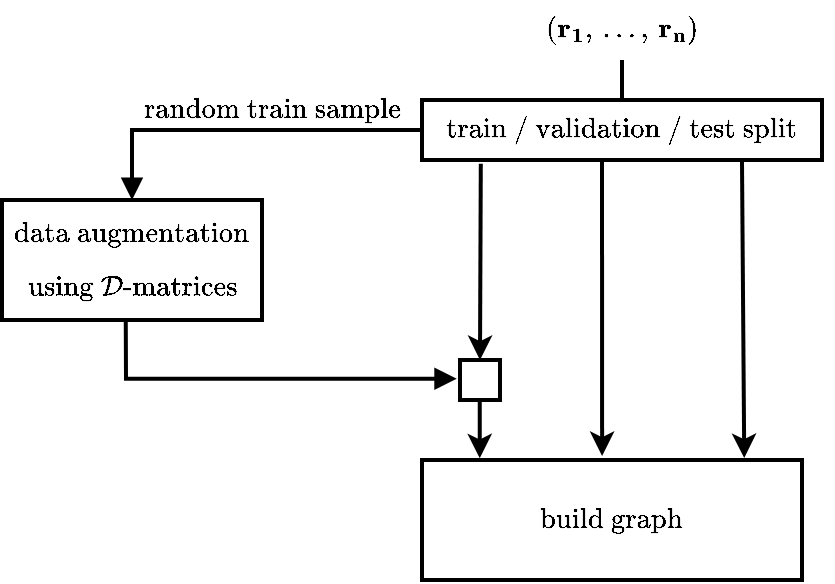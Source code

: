 <mxfile version="27.2.0">
  <diagram name="Seite-1" id="-V9tJqXv5gJhkWXiTZhJ">
    <mxGraphModel dx="1531" dy="374" grid="1" gridSize="10" guides="1" tooltips="1" connect="1" arrows="1" fold="1" page="1" pageScale="1" pageWidth="827" pageHeight="1169" math="1" shadow="0">
      <root>
        <mxCell id="0" />
        <mxCell id="1" parent="0" />
        <mxCell id="IKXKUZDHcRSDr-55oXrN-7" value="" style="edgeStyle=orthogonalEdgeStyle;rounded=0;orthogonalLoop=1;jettySize=auto;html=1;endArrow=block;endFill=1;strokeWidth=2;" edge="1" parent="1" source="IKXKUZDHcRSDr-55oXrN-1" target="IKXKUZDHcRSDr-55oXrN-6">
          <mxGeometry relative="1" as="geometry" />
        </mxCell>
        <mxCell id="IKXKUZDHcRSDr-55oXrN-1" value="$$\text{train / validation / test split} $$" style="rounded=0;whiteSpace=wrap;html=1;strokeWidth=2;" vertex="1" parent="1">
          <mxGeometry x="200" y="90" width="200" height="30" as="geometry" />
        </mxCell>
        <mxCell id="IKXKUZDHcRSDr-55oXrN-3" value="$$(\mathbf{r_1},\,\dots,\,\mathbf{r_n})$$" style="text;html=1;align=center;verticalAlign=middle;whiteSpace=wrap;rounded=0;strokeWidth=2;" vertex="1" parent="1">
          <mxGeometry x="255" y="40" width="90" height="30" as="geometry" />
        </mxCell>
        <mxCell id="IKXKUZDHcRSDr-55oXrN-4" value="" style="endArrow=none;html=1;rounded=0;entryX=0.5;entryY=0;entryDx=0;entryDy=0;exitX=0.5;exitY=1;exitDx=0;exitDy=0;strokeWidth=2;" edge="1" parent="1" source="IKXKUZDHcRSDr-55oXrN-3">
          <mxGeometry width="50" height="50" relative="1" as="geometry">
            <mxPoint x="430" y="180" as="sourcePoint" />
            <mxPoint x="300" y="90" as="targetPoint" />
          </mxGeometry>
        </mxCell>
        <mxCell id="IKXKUZDHcRSDr-55oXrN-6" value="$$\text{data augmentation}$$&lt;div&gt;$$\text{using } \mathcal{D} \text{-matrices}$$&lt;/div&gt;" style="rounded=0;whiteSpace=wrap;html=1;strokeWidth=2;" vertex="1" parent="1">
          <mxGeometry x="-10" y="140" width="130" height="60" as="geometry" />
        </mxCell>
        <mxCell id="IKXKUZDHcRSDr-55oXrN-10" value="$$\text{random train sample}$$" style="text;strokeColor=none;align=center;fillColor=none;html=1;verticalAlign=middle;whiteSpace=wrap;rounded=0;strokeWidth=2;" vertex="1" parent="1">
          <mxGeometry x="72.5" y="80" width="105" height="30" as="geometry" />
        </mxCell>
        <mxCell id="IKXKUZDHcRSDr-55oXrN-19" value="" style="whiteSpace=wrap;html=1;aspect=fixed;strokeWidth=2;" vertex="1" parent="1">
          <mxGeometry x="219" y="220" width="20" height="20" as="geometry" />
        </mxCell>
        <mxCell id="IKXKUZDHcRSDr-55oXrN-20" value="" style="edgeStyle=elbowEdgeStyle;rounded=0;orthogonalLoop=1;jettySize=auto;html=1;endArrow=block;endFill=1;strokeWidth=2;entryX=-0.081;entryY=0.467;entryDx=0;entryDy=0;entryPerimeter=0;exitX=0.476;exitY=1.001;exitDx=0;exitDy=0;exitPerimeter=0;" edge="1" parent="1" source="IKXKUZDHcRSDr-55oXrN-6" target="IKXKUZDHcRSDr-55oXrN-19">
          <mxGeometry relative="1" as="geometry">
            <mxPoint x="185" y="230" as="sourcePoint" />
            <mxPoint x="40" y="265" as="targetPoint" />
            <Array as="points">
              <mxPoint x="52" y="210" />
            </Array>
          </mxGeometry>
        </mxCell>
        <mxCell id="IKXKUZDHcRSDr-55oXrN-22" value="" style="endArrow=classic;html=1;rounded=0;exitX=0.147;exitY=1.061;exitDx=0;exitDy=0;exitPerimeter=0;entryX=0.5;entryY=0;entryDx=0;entryDy=0;strokeWidth=2;" edge="1" parent="1" source="IKXKUZDHcRSDr-55oXrN-1">
          <mxGeometry width="50" height="50" relative="1" as="geometry">
            <mxPoint x="221.2" y="120.75" as="sourcePoint" />
            <mxPoint x="229.0" y="220" as="targetPoint" />
          </mxGeometry>
        </mxCell>
        <mxCell id="IKXKUZDHcRSDr-55oXrN-23" value="" style="endArrow=classic;html=1;rounded=0;exitX=0.106;exitY=1.025;exitDx=0;exitDy=0;exitPerimeter=0;entryX=0.474;entryY=-0.033;entryDx=0;entryDy=0;entryPerimeter=0;strokeWidth=2;" edge="1" parent="1" target="IKXKUZDHcRSDr-55oXrN-25">
          <mxGeometry width="50" height="50" relative="1" as="geometry">
            <mxPoint x="290" y="121" as="sourcePoint" />
            <mxPoint x="290" y="220" as="targetPoint" />
          </mxGeometry>
        </mxCell>
        <mxCell id="IKXKUZDHcRSDr-55oXrN-24" value="" style="endArrow=classic;html=1;rounded=0;exitX=0.106;exitY=1.025;exitDx=0;exitDy=0;exitPerimeter=0;entryX=0.848;entryY=-0.016;entryDx=0;entryDy=0;entryPerimeter=0;strokeWidth=2;" edge="1" parent="1" target="IKXKUZDHcRSDr-55oXrN-25">
          <mxGeometry width="50" height="50" relative="1" as="geometry">
            <mxPoint x="360" y="121" as="sourcePoint" />
            <mxPoint x="360" y="220" as="targetPoint" />
          </mxGeometry>
        </mxCell>
        <mxCell id="IKXKUZDHcRSDr-55oXrN-25" value="$$\text{build graph}$$" style="whiteSpace=wrap;html=1;strokeWidth=2;" vertex="1" parent="1">
          <mxGeometry x="200" y="270" width="190" height="60" as="geometry" />
        </mxCell>
        <mxCell id="IKXKUZDHcRSDr-55oXrN-26" value="" style="endArrow=classic;html=1;rounded=0;exitX=0.147;exitY=1.061;exitDx=0;exitDy=0;exitPerimeter=0;entryX=0.152;entryY=-0.014;entryDx=0;entryDy=0;entryPerimeter=0;strokeWidth=2;" edge="1" parent="1" target="IKXKUZDHcRSDr-55oXrN-25">
          <mxGeometry width="50" height="50" relative="1" as="geometry">
            <mxPoint x="228.86" y="240" as="sourcePoint" />
            <mxPoint x="228.86" y="338" as="targetPoint" />
          </mxGeometry>
        </mxCell>
      </root>
    </mxGraphModel>
  </diagram>
</mxfile>
